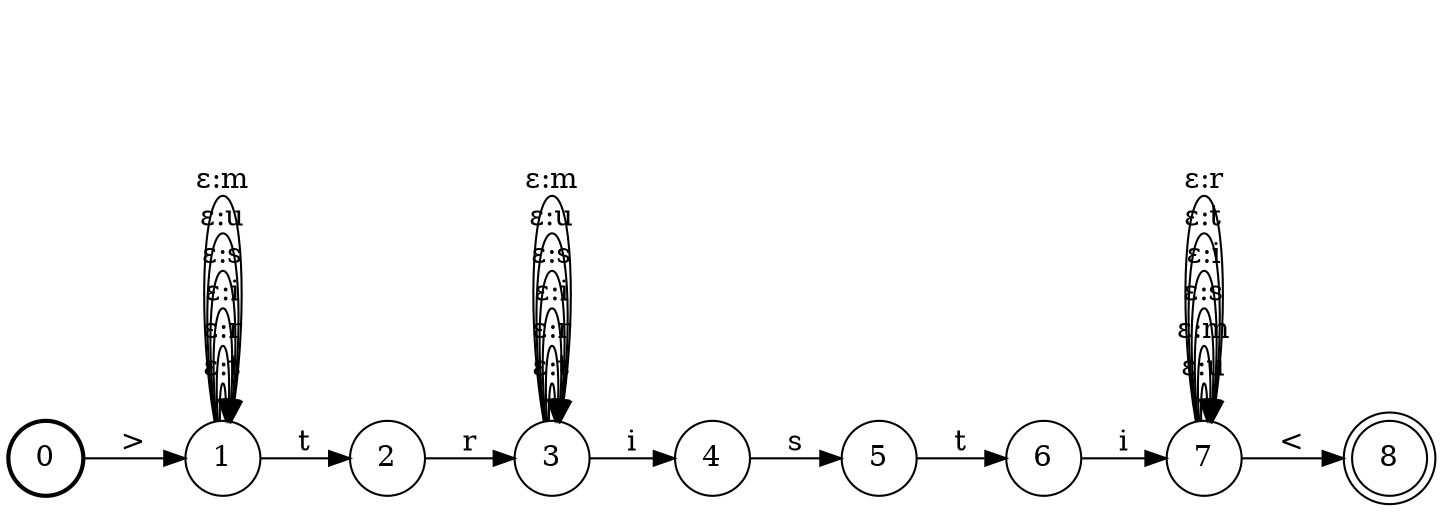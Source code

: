 digraph G {
rankdir=LR;
node [shape=circle]
0 [style=bold label="0"]
1 [label="1"]
2 [label="2"]
3 [label="3"]
4 [label="4"]
5 [label="5"]
6 [label="6"]
7 [label="7"]
8 [shape=doublecircle label="8"]
4 -> 5 [label="s"]
5 -> 6 [label="t"]
7 -> 7 [label="ε:u"]
7 -> 7 [label="ε:m"]
2 -> 3 [label="r"]
3 -> 3 [label="ε:t"]
3 -> 3 [label="ε:r"]
1 -> 2 [label="t"]
3 -> 3 [label="ε:i"]
3 -> 3 [label="ε:s"]
3 -> 3 [label="ε:u"]
0 -> 1 [label=">"]
3 -> 4 [label="i"]
3 -> 3 [label="ε:m"]
1 -> 1 [label="ε:t"]
1 -> 1 [label="ε:r"]
1 -> 1 [label="ε:i"]
1 -> 1 [label="ε:s"]
1 -> 1 [label="ε:u"]
1 -> 1 [label="ε:m"]
6 -> 7 [label="i"]
7 -> 7 [label="ε:s"]
7 -> 8 [label="<"]
7 -> 7 [label="ε:i"]
7 -> 7 [label="ε:t"]
7 -> 7 [label="ε:r"]
}
